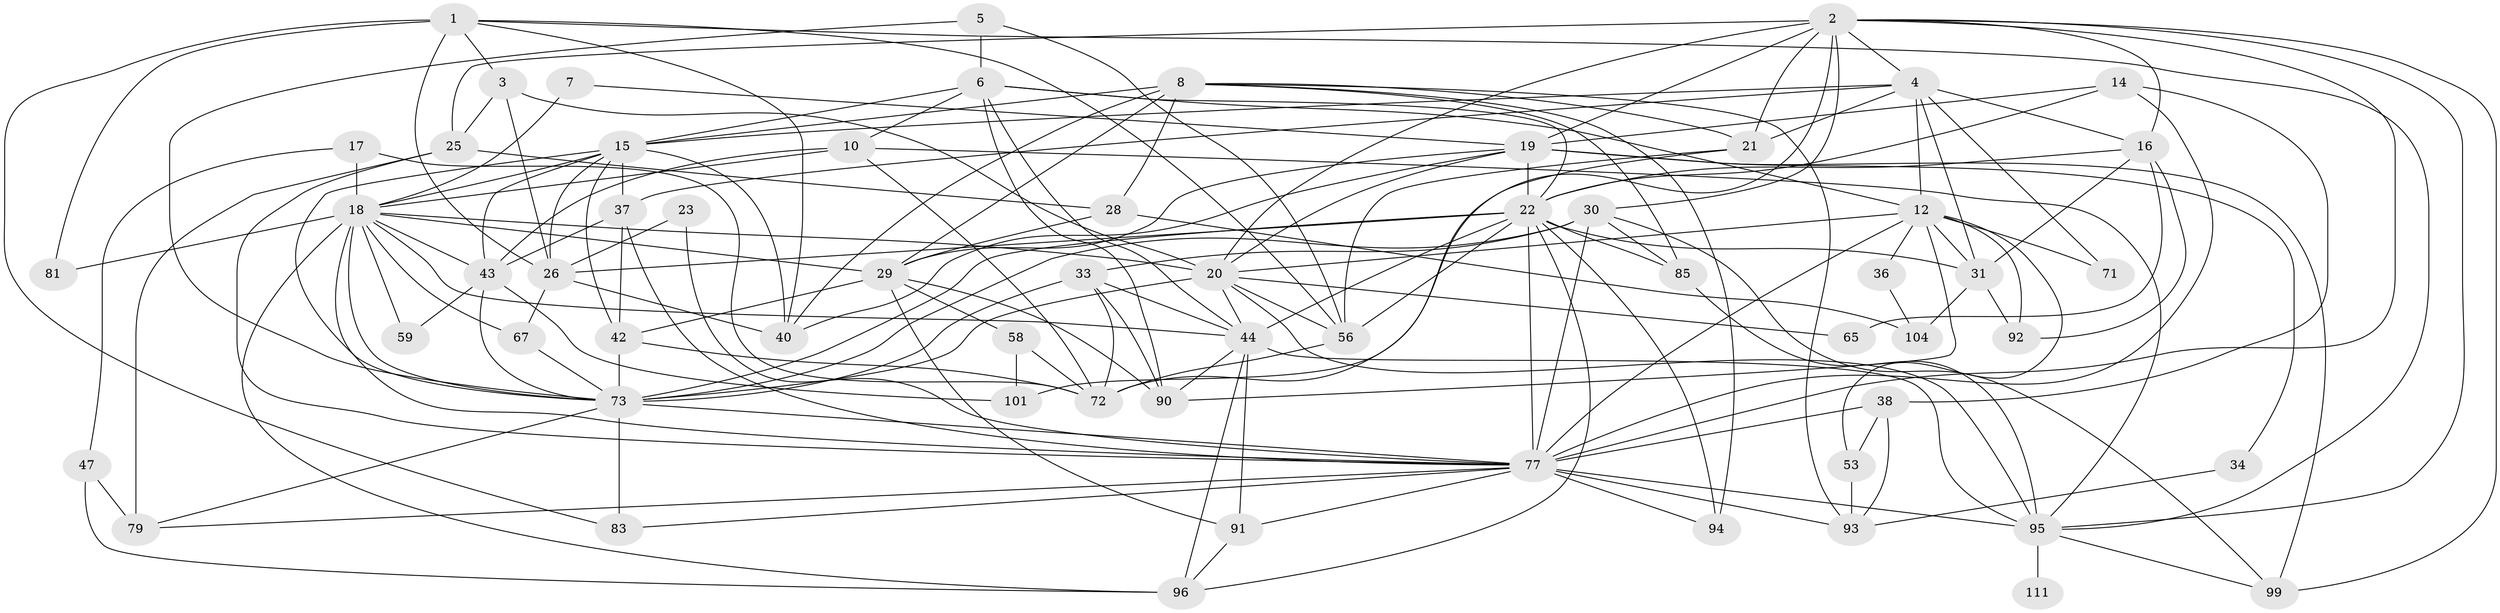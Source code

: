 // original degree distribution, {4: 0.27049180327868855, 6: 0.08196721311475409, 3: 0.22950819672131148, 2: 0.1721311475409836, 5: 0.19672131147540983, 9: 0.00819672131147541, 7: 0.00819672131147541, 8: 0.02459016393442623, 10: 0.00819672131147541}
// Generated by graph-tools (version 1.1) at 2025/15/03/09/25 04:15:03]
// undirected, 61 vertices, 170 edges
graph export_dot {
graph [start="1"]
  node [color=gray90,style=filled];
  1 [super="+119+76+116"];
  2 [super="+11+61+105+52"];
  3 [super="+9"];
  4 [super="+64"];
  5 [super="+97"];
  6 [super="+60+13"];
  7;
  8 [super="+51"];
  10 [super="+54+24"];
  12 [super="+48+118"];
  14;
  15 [super="+87+32"];
  16 [super="+39"];
  17;
  18 [super="+84+69"];
  19 [super="+62"];
  20 [super="+27+115"];
  21;
  22 [super="+55+46"];
  23;
  25 [super="+70"];
  26 [super="+80"];
  28 [super="+100"];
  29 [super="+35+110"];
  30;
  31 [super="+78"];
  33;
  34;
  36;
  37;
  38 [super="+106"];
  40 [super="+45+50+57"];
  42 [super="+49"];
  43 [super="+66"];
  44 [super="+89"];
  47;
  53;
  56 [super="+75+108"];
  58;
  59;
  65;
  67;
  71;
  72 [super="+122"];
  73 [super="+86+103"];
  77 [super="+88"];
  79;
  81 [super="+82"];
  83;
  85;
  90;
  91;
  92;
  93;
  94;
  95 [super="+109+114"];
  96;
  99 [super="+117"];
  101;
  104;
  111;
  1 -- 3;
  1 -- 40;
  1 -- 83;
  1 -- 95;
  1 -- 56;
  1 -- 26;
  1 -- 81 [weight=2];
  2 -- 21;
  2 -- 30;
  2 -- 99;
  2 -- 101;
  2 -- 77;
  2 -- 95;
  2 -- 16;
  2 -- 20;
  2 -- 19 [weight=2];
  2 -- 25;
  2 -- 4;
  3 -- 26;
  3 -- 20;
  3 -- 25;
  4 -- 37;
  4 -- 31;
  4 -- 71;
  4 -- 15;
  4 -- 16;
  4 -- 12;
  4 -- 21;
  5 -- 6;
  5 -- 73;
  5 -- 56;
  6 -- 90;
  6 -- 12;
  6 -- 10;
  6 -- 15;
  6 -- 22;
  6 -- 44;
  7 -- 19;
  7 -- 18;
  8 -- 28 [weight=2];
  8 -- 93;
  8 -- 21;
  8 -- 85;
  8 -- 40;
  8 -- 29;
  8 -- 94;
  8 -- 15;
  10 -- 43;
  10 -- 18;
  10 -- 72;
  10 -- 95;
  12 -- 36;
  12 -- 71;
  12 -- 20;
  12 -- 90;
  12 -- 92;
  12 -- 53;
  12 -- 31;
  12 -- 77;
  14 -- 19;
  14 -- 38;
  14 -- 77;
  14 -- 22;
  15 -- 18;
  15 -- 26;
  15 -- 43;
  15 -- 40 [weight=2];
  15 -- 37;
  15 -- 73;
  15 -- 42;
  16 -- 92;
  16 -- 31;
  16 -- 65;
  16 -- 22;
  17 -- 47;
  17 -- 72;
  17 -- 18;
  18 -- 96;
  18 -- 73;
  18 -- 67;
  18 -- 59;
  18 -- 43;
  18 -- 29;
  18 -- 81;
  18 -- 20;
  18 -- 77;
  18 -- 44;
  19 -- 34;
  19 -- 40;
  19 -- 20;
  19 -- 29;
  19 -- 22 [weight=2];
  19 -- 99;
  20 -- 65;
  20 -- 73 [weight=2];
  20 -- 44 [weight=2];
  20 -- 56;
  20 -- 95;
  21 -- 72;
  21 -- 56;
  22 -- 31;
  22 -- 73;
  22 -- 96;
  22 -- 77;
  22 -- 85;
  22 -- 56 [weight=2];
  22 -- 26;
  22 -- 94;
  22 -- 44 [weight=2];
  23 -- 26;
  23 -- 77;
  25 -- 28;
  25 -- 79;
  25 -- 77;
  26 -- 67;
  26 -- 40 [weight=2];
  28 -- 104 [weight=2];
  28 -- 29;
  29 -- 58;
  29 -- 90;
  29 -- 42;
  29 -- 91;
  30 -- 33;
  30 -- 85;
  30 -- 99;
  30 -- 73;
  30 -- 77;
  31 -- 104;
  31 -- 92;
  33 -- 90;
  33 -- 44;
  33 -- 72;
  33 -- 73;
  34 -- 93;
  36 -- 104;
  37 -- 42;
  37 -- 43;
  37 -- 77;
  38 -- 53;
  38 -- 93;
  38 -- 77;
  42 -- 72;
  42 -- 73;
  43 -- 73;
  43 -- 101;
  43 -- 59;
  44 -- 96;
  44 -- 90;
  44 -- 91;
  44 -- 95;
  47 -- 96;
  47 -- 79;
  53 -- 93;
  56 -- 72;
  58 -- 101;
  58 -- 72;
  67 -- 73;
  73 -- 79;
  73 -- 83;
  73 -- 77;
  77 -- 79;
  77 -- 83;
  77 -- 94;
  77 -- 91;
  77 -- 93;
  77 -- 95;
  85 -- 95;
  91 -- 96;
  95 -- 111 [weight=2];
  95 -- 99;
}
